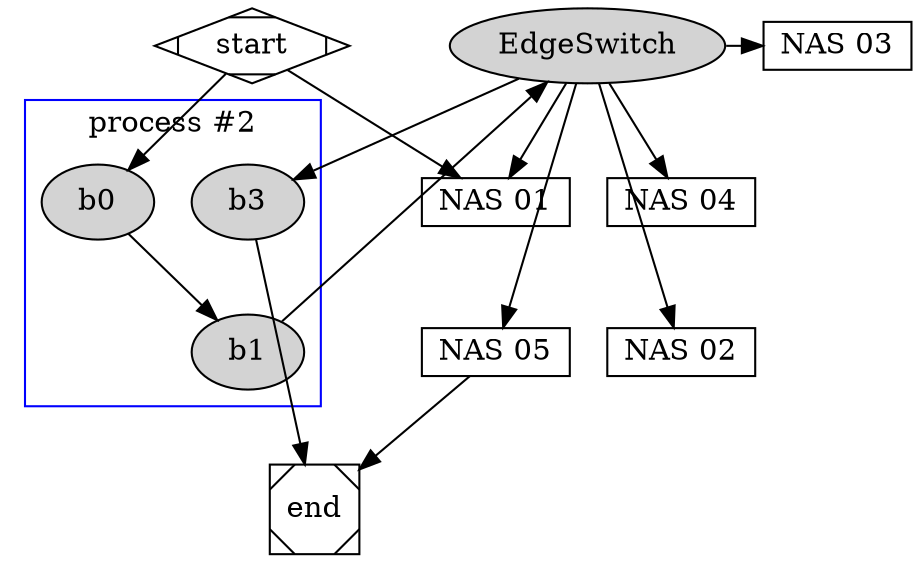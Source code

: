 digraph G {

	graph [
		splines = "false";
	]

	subgraph cluster_0 {
		style = "invis";
		node [shape = "box" height = "0.25"];
		"NAS 01" -> "NAS 02" -> "NAS 03" -> "NAS 04" -> "NAS 05" [style = "invis"];
		label = "process #1";
	}

	subgraph cluster_1 {
		node [style=filled];
		b0 -> b1 -> EdgeSwitch -> b3;
		label = "process #2";
		color=blue
	}
	start -> "NAS 01";
	start -> b0;
	EdgeSwitch -> "NAS 01";
	EdgeSwitch -> "NAS 02";
	EdgeSwitch -> "NAS 03";
	EdgeSwitch -> "NAS 04";
	EdgeSwitch -> "NAS 05";
	"NAS 05" -> end;
	b3 -> end;

	{rank=same EdgeSwitch "NAS 03"}

	start [shape=Mdiamond];
	end [shape=Msquare];
}